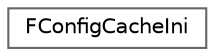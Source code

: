 digraph "Graphical Class Hierarchy"
{
 // INTERACTIVE_SVG=YES
 // LATEX_PDF_SIZE
  bgcolor="transparent";
  edge [fontname=Helvetica,fontsize=10,labelfontname=Helvetica,labelfontsize=10];
  node [fontname=Helvetica,fontsize=10,shape=box,height=0.2,width=0.4];
  rankdir="LR";
  Node0 [id="Node000000",label="FConfigCacheIni",height=0.2,width=0.4,color="grey40", fillcolor="white", style="filled",URL="$d0/d87/classFConfigCacheIni.html",tooltip=" "];
}
